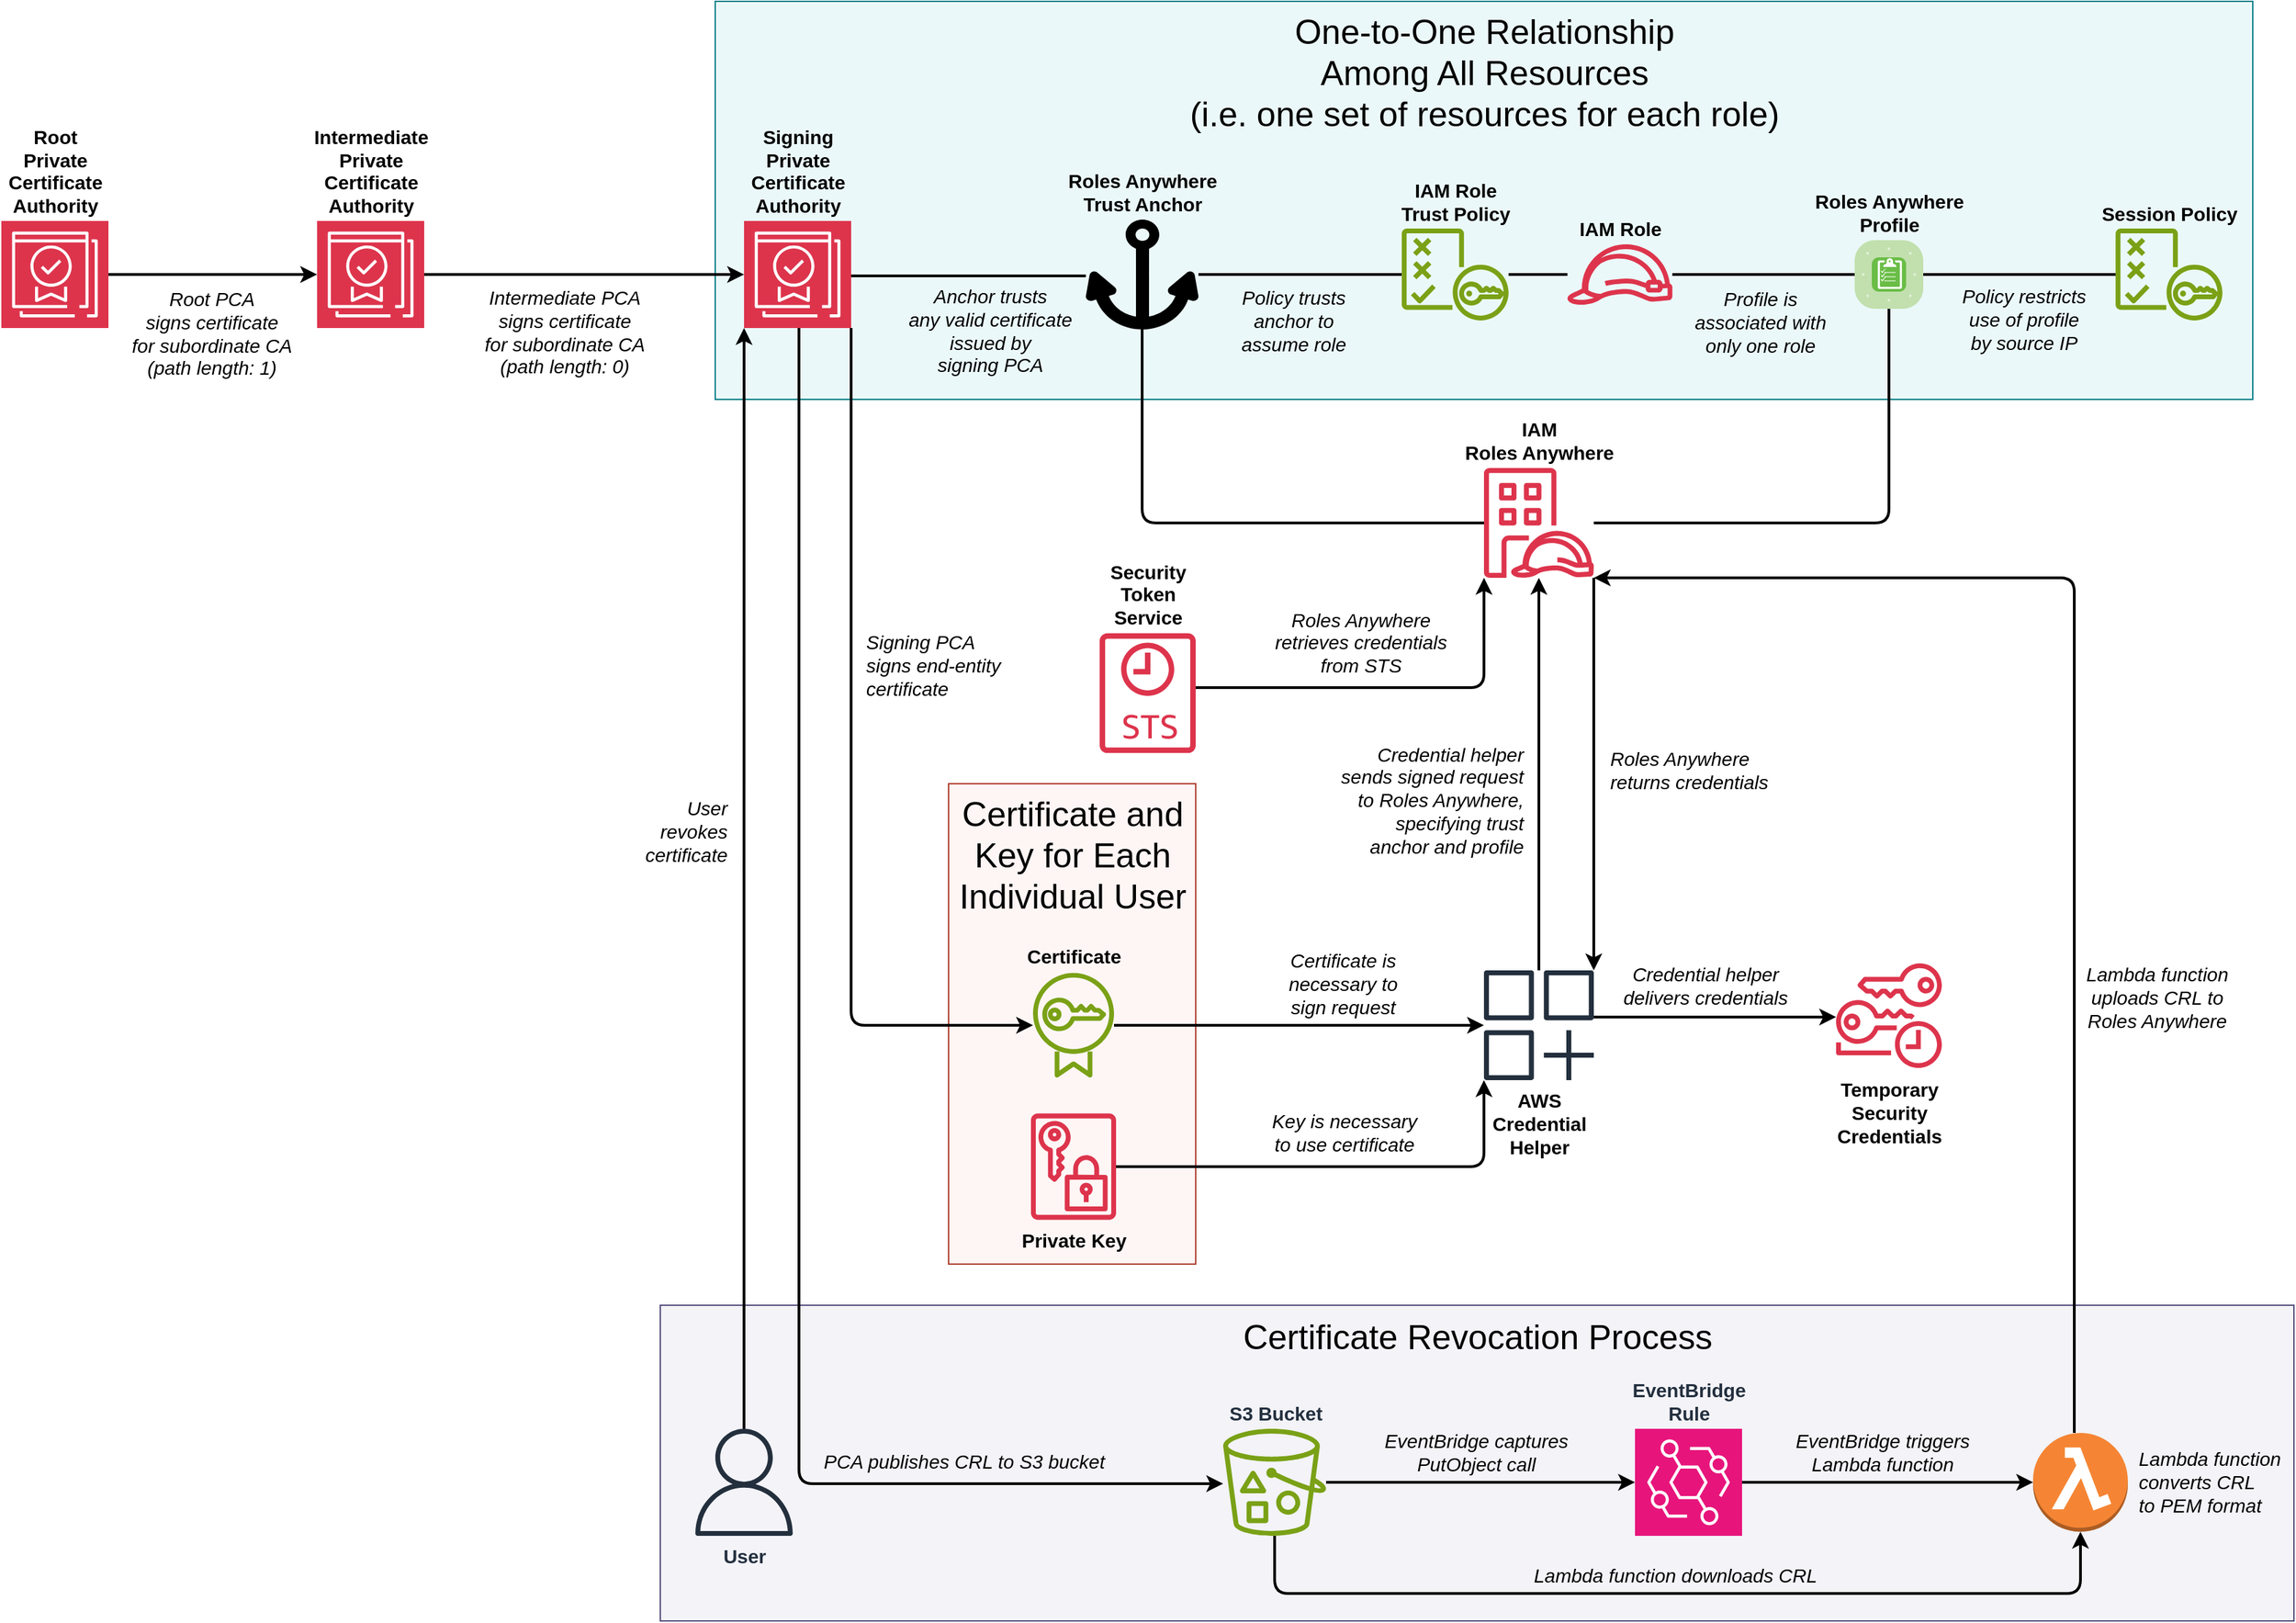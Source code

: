 <mxfile version="25.0.2">
  <diagram name="Page-1" id="tJTTxUrJRq8FTXFW8xN4">
    <mxGraphModel dx="1711" dy="1917" grid="1" gridSize="10" guides="1" tooltips="1" connect="1" arrows="1" fold="1" page="1" pageScale="1" pageWidth="1100" pageHeight="850" background="#ffffff" math="0" shadow="0">
      <root>
        <mxCell id="0" />
        <mxCell id="1" parent="0" />
        <mxCell id="GsRnU1VMPK_G7D8Tim-P-98" value="Highlight" parent="0" />
        <mxCell id="GsRnU1VMPK_G7D8Tim-P-87" value="One-to-One Relationship&lt;br style=&quot;font-size: 25px;&quot;&gt;Among All Resources&lt;br&gt;(i.e. one set of resources for each role)" style="verticalLabelPosition=middle;verticalAlign=top;html=1;shape=mxgraph.basic.rect;fillColor2=none;strokeWidth=1;size=20;indent=5;fontFamily=Helvetica;fontSize=25;labelBackgroundColor=none;fillColor=#b0e3e6;fillOpacity=25;strokeColor=#0e8088;labelPosition=center;align=center;" parent="GsRnU1VMPK_G7D8Tim-P-98" vertex="1">
          <mxGeometry x="540" y="-300" width="1120" height="290" as="geometry" />
        </mxCell>
        <mxCell id="GsRnU1VMPK_G7D8Tim-P-88" value="Certificate and&lt;div&gt;Key&amp;nbsp;&lt;span style=&quot;background-color: initial;&quot;&gt;for Each&lt;/span&gt;&lt;div&gt;Individual User&lt;/div&gt;&lt;/div&gt;" style="verticalLabelPosition=middle;verticalAlign=top;html=1;shape=mxgraph.basic.rect;fillColor2=none;strokeWidth=1;size=20;indent=5;fontFamily=Helvetica;fontSize=25;fillOpacity=25;fillColor=#fad9d5;strokeColor=#ae4132;labelPosition=center;align=center;" parent="GsRnU1VMPK_G7D8Tim-P-98" vertex="1">
          <mxGeometry x="710" y="270" width="180" height="350" as="geometry" />
        </mxCell>
        <mxCell id="GsRnU1VMPK_G7D8Tim-P-122" value="&lt;font style=&quot;font-size: 25px;&quot;&gt;Certificate Revocation Process&lt;/font&gt;" style="verticalLabelPosition=top;verticalAlign=bottom;html=1;shape=mxgraph.basic.rect;fillColor2=none;strokeWidth=1;size=20;indent=5;fontFamily=Helvetica;fontSize=11;fillColor=#d0cee2;labelPosition=center;align=center;spacingTop=0;fillOpacity=25;strokeColor=#56517e;spacingBottom=-40;" parent="GsRnU1VMPK_G7D8Tim-P-98" vertex="1">
          <mxGeometry x="500" y="650" width="1190" height="230" as="geometry" />
        </mxCell>
        <mxCell id="GsRnU1VMPK_G7D8Tim-P-97" value="Resources" parent="0" />
        <mxCell id="GsRnU1VMPK_G7D8Tim-P-61" style="edgeStyle=orthogonalEdgeStyle;rounded=1;orthogonalLoop=1;jettySize=auto;html=1;exitX=0;exitY=1;exitDx=0;exitDy=0;endArrow=none;endFill=0;startArrow=classic;startFill=1;strokeWidth=2;curved=0;" parent="GsRnU1VMPK_G7D8Tim-P-97" source="GsRnU1VMPK_G7D8Tim-P-1" target="GsRnU1VMPK_G7D8Tim-P-2" edge="1">
          <mxGeometry relative="1" as="geometry">
            <Array as="points">
              <mxPoint x="1100" y="200" />
            </Array>
          </mxGeometry>
        </mxCell>
        <mxCell id="GsRnU1VMPK_G7D8Tim-P-62" value="&lt;font style=&quot;font-size: 14px;&quot;&gt;&lt;i&gt;Roles Anywhere&lt;br&gt;retrieves credentials&lt;br&gt;from STS&lt;/i&gt;&lt;/font&gt;" style="edgeLabel;html=1;align=center;verticalAlign=bottom;resizable=0;points=[];labelPosition=left;verticalLabelPosition=top;spacingBottom=6;" parent="GsRnU1VMPK_G7D8Tim-P-61" vertex="1" connectable="0">
          <mxGeometry x="0.029" relative="1" as="geometry">
            <mxPoint x="-21" as="offset" />
          </mxGeometry>
        </mxCell>
        <mxCell id="GsRnU1VMPK_G7D8Tim-P-83" style="edgeStyle=orthogonalEdgeStyle;shape=connector;rounded=0;orthogonalLoop=1;jettySize=auto;html=1;exitX=1;exitY=1;exitDx=0;exitDy=0;labelBackgroundColor=default;strokeColor=default;align=left;verticalAlign=middle;fontFamily=Helvetica;fontSize=14;fontColor=#000000;endArrow=classic;endFill=1;entryX=1;entryY=0;entryDx=0;entryDy=0;labelPosition=right;verticalLabelPosition=middle;strokeWidth=2;" parent="GsRnU1VMPK_G7D8Tim-P-97" source="GsRnU1VMPK_G7D8Tim-P-1" target="GsRnU1VMPK_G7D8Tim-P-14" edge="1">
          <mxGeometry relative="1" as="geometry" />
        </mxCell>
        <mxCell id="GsRnU1VMPK_G7D8Tim-P-84" value="&lt;font style=&quot;font-size: 14px;&quot;&gt;&lt;i&gt;Roles Anywhere&lt;br&gt;&lt;div style=&quot;&quot;&gt;&lt;i&gt;returns credentials&lt;/i&gt;&lt;/div&gt;&lt;/i&gt;&lt;/font&gt;" style="edgeLabel;html=1;align=left;verticalAlign=middle;resizable=0;points=[];fontSize=11;fontFamily=Helvetica;fontColor=default;" parent="GsRnU1VMPK_G7D8Tim-P-83" vertex="1" connectable="0">
          <mxGeometry x="0.094" y="-4" relative="1" as="geometry">
            <mxPoint x="14" y="-17" as="offset" />
          </mxGeometry>
        </mxCell>
        <mxCell id="GsRnU1VMPK_G7D8Tim-P-1" value="&lt;font color=&quot;#000000&quot; style=&quot;font-size: 14px;&quot;&gt;&lt;b&gt;IAM&lt;br&gt;Roles Anywhere&lt;/b&gt;&lt;/font&gt;" style="outlineConnect=0;fontColor=#232F3E;gradientColor=none;fillColor=#DD344C;strokeColor=none;dashed=0;verticalLabelPosition=top;verticalAlign=bottom;align=center;html=1;fontSize=12;fontStyle=0;aspect=fixed;pointerEvents=1;shape=mxgraph.aws4.identity_access_management_iam_roles_anywhere;labelPosition=center;points=[[0,1],[1,1]];" parent="GsRnU1VMPK_G7D8Tim-P-97" vertex="1">
          <mxGeometry x="1100" y="40" width="80" height="80" as="geometry" />
        </mxCell>
        <mxCell id="GsRnU1VMPK_G7D8Tim-P-2" value="&lt;font color=&quot;#000000&quot; style=&quot;font-size: 14px;&quot;&gt;&lt;b&gt;Security&lt;br&gt;Token&lt;br&gt;Service&lt;/b&gt;&lt;/font&gt;" style="outlineConnect=0;fontColor=#232F3E;gradientColor=none;fillColor=#DD344C;strokeColor=none;dashed=0;verticalLabelPosition=top;verticalAlign=bottom;align=center;html=1;fontSize=12;fontStyle=0;aspect=fixed;pointerEvents=1;shape=mxgraph.aws4.sts_alternate;labelPosition=center;" parent="GsRnU1VMPK_G7D8Tim-P-97" vertex="1">
          <mxGeometry x="820.05" y="160" width="69.95" height="88" as="geometry" />
        </mxCell>
        <mxCell id="GsRnU1VMPK_G7D8Tim-P-4" value="&lt;font style=&quot;font-size: 14px;&quot;&gt;&lt;b&gt;Root&lt;br&gt;Private&lt;br style=&quot;font-size: 14px;&quot;&gt;Certificate&lt;br style=&quot;font-size: 14px;&quot;&gt;Authority&lt;/b&gt;&lt;/font&gt;" style="points=[[0,0,0],[0.25,0,0],[0.5,0,0],[0.75,0,0],[1,0,0],[0,1,0],[0.25,1,0],[0.5,1,0],[0.75,1,0],[1,1,0],[0,0.25,0],[0,0.5,0],[0,0.75,0],[1,0.25,0],[1,0.5,0],[1,0.75,0]];outlineConnect=0;fontColor=#000000;fillColor=#DD344C;strokeColor=#ffffff;dashed=0;verticalLabelPosition=top;verticalAlign=bottom;align=center;html=1;fontSize=14;fontStyle=0;aspect=fixed;shape=mxgraph.aws4.resourceIcon;resIcon=mxgraph.aws4.private_certificate_authority;labelPosition=center;" parent="GsRnU1VMPK_G7D8Tim-P-97" vertex="1">
          <mxGeometry x="20" y="-140" width="78" height="78" as="geometry" />
        </mxCell>
        <mxCell id="GsRnU1VMPK_G7D8Tim-P-5" value="&lt;font color=&quot;#000000&quot; style=&quot;font-size: 14px;&quot;&gt;&lt;b&gt;Temporary&lt;br&gt;Security&lt;br&gt;Credentials&lt;/b&gt;&lt;/font&gt;" style="outlineConnect=0;fontColor=#232F3E;gradientColor=none;fillColor=#DD344C;strokeColor=none;dashed=0;verticalLabelPosition=bottom;verticalAlign=top;align=center;html=1;fontSize=12;fontStyle=0;aspect=fixed;pointerEvents=1;shape=mxgraph.aws4.temporary_security_credential;" parent="GsRnU1VMPK_G7D8Tim-P-97" vertex="1">
          <mxGeometry x="1356.5" y="400" width="77" height="78" as="geometry" />
        </mxCell>
        <mxCell id="GsRnU1VMPK_G7D8Tim-P-30" style="edgeStyle=orthogonalEdgeStyle;rounded=0;orthogonalLoop=1;jettySize=auto;html=1;fontFamily=Helvetica;fontSize=14;fontColor=#000000;endArrow=none;endFill=0;strokeWidth=2;" parent="GsRnU1VMPK_G7D8Tim-P-97" source="GsRnU1VMPK_G7D8Tim-P-6" target="GsRnU1VMPK_G7D8Tim-P-11" edge="1">
          <mxGeometry relative="1" as="geometry" />
        </mxCell>
        <mxCell id="GsRnU1VMPK_G7D8Tim-P-6" value="&lt;font color=&quot;#000000&quot; style=&quot;font-size: 14px;&quot;&gt;&lt;b&gt;IAM Role&lt;/b&gt;&lt;/font&gt;" style="outlineConnect=0;fontColor=#232F3E;gradientColor=none;fillColor=#DD344C;strokeColor=none;dashed=0;verticalLabelPosition=top;verticalAlign=bottom;align=center;html=1;fontSize=12;fontStyle=0;aspect=fixed;pointerEvents=1;shape=mxgraph.aws4.role;fontFamily=Helvetica;labelPosition=center;" parent="GsRnU1VMPK_G7D8Tim-P-97" vertex="1">
          <mxGeometry x="1160" y="-123" width="78" height="44" as="geometry" />
        </mxCell>
        <mxCell id="GsRnU1VMPK_G7D8Tim-P-104" value="&lt;i style=&quot;border-color: var(--border-color); font-size: 14px; text-align: right;&quot;&gt;Key is necessary&lt;br style=&quot;border-color: var(--border-color);&quot;&gt;to use certificate&lt;/i&gt;" style="edgeStyle=orthogonalEdgeStyle;shape=connector;rounded=1;orthogonalLoop=1;jettySize=auto;html=1;entryX=0;entryY=1;entryDx=0;entryDy=0;labelBackgroundColor=none;strokeColor=default;align=center;verticalAlign=bottom;fontFamily=Helvetica;fontSize=11;fontColor=default;endArrow=classic;labelPosition=center;verticalLabelPosition=top;strokeWidth=2;curved=0;spacingLeft=0;spacingBottom=5;" parent="GsRnU1VMPK_G7D8Tim-P-97" source="GsRnU1VMPK_G7D8Tim-P-9" target="GsRnU1VMPK_G7D8Tim-P-14" edge="1">
          <mxGeometry x="0.0" relative="1" as="geometry">
            <mxPoint as="offset" />
          </mxGeometry>
        </mxCell>
        <mxCell id="GsRnU1VMPK_G7D8Tim-P-9" value="&lt;font style=&quot;font-size: 14px;&quot;&gt;&lt;b&gt;Private Key&lt;/b&gt;&lt;/font&gt;" style="outlineConnect=0;fontColor=#000000;gradientColor=none;fillColor=#DD344C;strokeColor=none;dashed=0;verticalLabelPosition=bottom;verticalAlign=top;align=center;html=1;fontSize=14;fontStyle=0;aspect=fixed;pointerEvents=1;shape=mxgraph.aws4.data_encryption_key;fontFamily=Helvetica;" parent="GsRnU1VMPK_G7D8Tim-P-97" vertex="1">
          <mxGeometry x="770" y="510" width="62" height="78" as="geometry" />
        </mxCell>
        <mxCell id="GsRnU1VMPK_G7D8Tim-P-25" value="&lt;i&gt;Anchor trusts&lt;br&gt;any valid certificate&lt;br&gt;issued by&lt;br&gt;signing PCA&lt;/i&gt;" style="edgeStyle=orthogonalEdgeStyle;rounded=0;orthogonalLoop=1;jettySize=auto;html=1;fontFamily=Helvetica;fontSize=14;fontColor=#000000;endArrow=none;endFill=0;labelPosition=center;verticalLabelPosition=top;align=center;verticalAlign=middle;labelBackgroundColor=none;strokeWidth=2;" parent="GsRnU1VMPK_G7D8Tim-P-97" source="GsRnU1VMPK_G7D8Tim-P-10" target="GsRnU1VMPK_G7D8Tim-P-16" edge="1">
          <mxGeometry x="-0.176" y="40" relative="1" as="geometry">
            <Array as="points">
              <mxPoint x="740" y="-100" />
              <mxPoint x="740" y="-100" />
            </Array>
            <mxPoint as="offset" />
          </mxGeometry>
        </mxCell>
        <mxCell id="GsRnU1VMPK_G7D8Tim-P-28" style="edgeStyle=orthogonalEdgeStyle;rounded=0;orthogonalLoop=1;jettySize=auto;html=1;fontFamily=Helvetica;fontSize=14;fontColor=#000000;endArrow=none;endFill=0;verticalAlign=bottom;labelPosition=center;verticalLabelPosition=top;align=center;strokeWidth=2;" parent="GsRnU1VMPK_G7D8Tim-P-97" source="GsRnU1VMPK_G7D8Tim-P-10" target="GsRnU1VMPK_G7D8Tim-P-11" edge="1">
          <mxGeometry relative="1" as="geometry" />
        </mxCell>
        <mxCell id="GsRnU1VMPK_G7D8Tim-P-29" value="&lt;i&gt;Policy trusts&lt;br&gt;anchor to&lt;br&gt;assume role&lt;/i&gt;" style="edgeLabel;html=1;align=center;verticalAlign=middle;resizable=0;points=[];fontSize=14;fontFamily=Helvetica;fontColor=#000000;labelBackgroundColor=none;" parent="GsRnU1VMPK_G7D8Tim-P-28" vertex="1" connectable="0">
          <mxGeometry x="-0.072" y="1" relative="1" as="geometry">
            <mxPoint y="35" as="offset" />
          </mxGeometry>
        </mxCell>
        <mxCell id="GsRnU1VMPK_G7D8Tim-P-10" value="&lt;b&gt;Roles Anywhere&lt;br&gt;Trust Anchor&lt;/b&gt;" style="shape=mxgraph.signs.transportation.anchor_1;html=1;pointerEvents=1;fillColor=#000000;strokeColor=none;verticalLabelPosition=top;verticalAlign=bottom;align=center;dashed=0;fontFamily=Helvetica;fontSize=14;fontColor=#000000;labelPosition=center;" parent="GsRnU1VMPK_G7D8Tim-P-97" vertex="1">
          <mxGeometry x="810" y="-141" width="82" height="80" as="geometry" />
        </mxCell>
        <mxCell id="GsRnU1VMPK_G7D8Tim-P-11" value="&lt;font color=&quot;#000000&quot; style=&quot;font-size: 14px;&quot;&gt;&lt;b&gt;IAM Role&lt;br&gt;Trust Policy&lt;/b&gt;&lt;/font&gt;" style="outlineConnect=0;fontColor=#232F3E;gradientColor=none;fillColor=#7AA116;strokeColor=none;dashed=0;verticalLabelPosition=top;verticalAlign=bottom;align=center;html=1;fontSize=12;fontStyle=0;aspect=fixed;pointerEvents=1;shape=mxgraph.aws4.policy;fontFamily=Helvetica;labelPosition=center;" parent="GsRnU1VMPK_G7D8Tim-P-97" vertex="1">
          <mxGeometry x="1040" y="-134.5" width="78" height="67" as="geometry" />
        </mxCell>
        <mxCell id="GsRnU1VMPK_G7D8Tim-P-12" value="&lt;font style=&quot;font-size: 14px;&quot;&gt;&lt;b&gt;Session Policy&lt;/b&gt;&lt;/font&gt;" style="outlineConnect=0;fontColor=#000000;gradientColor=none;fillColor=#7AA116;strokeColor=none;dashed=0;verticalLabelPosition=top;verticalAlign=bottom;align=center;html=1;fontSize=14;fontStyle=0;aspect=fixed;pointerEvents=1;shape=mxgraph.aws4.policy;fontFamily=Helvetica;labelPosition=center;" parent="GsRnU1VMPK_G7D8Tim-P-97" vertex="1">
          <mxGeometry x="1560" y="-134.5" width="78" height="67" as="geometry" />
        </mxCell>
        <mxCell id="GsRnU1VMPK_G7D8Tim-P-42" style="edgeStyle=orthogonalEdgeStyle;rounded=1;orthogonalLoop=1;jettySize=auto;html=1;fontFamily=Helvetica;fontSize=14;fontColor=#000000;startArrow=classic;startFill=1;endArrow=none;endFill=0;entryX=1;entryY=1;entryDx=0;entryDy=0;strokeWidth=2;curved=0;" parent="GsRnU1VMPK_G7D8Tim-P-97" source="GsRnU1VMPK_G7D8Tim-P-13" target="GsRnU1VMPK_G7D8Tim-P-16" edge="1">
          <mxGeometry relative="1" as="geometry" />
        </mxCell>
        <mxCell id="GsRnU1VMPK_G7D8Tim-P-43" value="&lt;i&gt;Signing PCA&lt;br&gt;signs end-entity&lt;br&gt;certificate&lt;/i&gt;" style="edgeLabel;html=1;align=left;verticalAlign=middle;resizable=0;points=[];fontSize=14;fontFamily=Helvetica;fontColor=#000000;labelPosition=right;verticalLabelPosition=middle;" parent="GsRnU1VMPK_G7D8Tim-P-42" vertex="1" connectable="0">
          <mxGeometry x="0.232" y="1" relative="1" as="geometry">
            <mxPoint x="10" as="offset" />
          </mxGeometry>
        </mxCell>
        <mxCell id="GsRnU1VMPK_G7D8Tim-P-78" value="&lt;meta charset=&quot;utf-8&quot;&gt;&lt;i style=&quot;border-color: var(--border-color); color: rgb(0, 0, 0); font-family: Helvetica; font-size: 14px; font-variant-ligatures: normal; font-variant-caps: normal; font-weight: 400; letter-spacing: normal; orphans: 2; text-align: center; text-indent: 0px; text-transform: none; widows: 2; word-spacing: 0px; -webkit-text-stroke-width: 0px; background-color: rgb(255, 255, 255); text-decoration-thickness: initial; text-decoration-style: initial; text-decoration-color: initial;&quot;&gt;Certificate is&lt;br style=&quot;border-color: var(--border-color);&quot;&gt;necessary to&lt;br style=&quot;border-color: var(--border-color);&quot;&gt;sign request&lt;/i&gt;" style="edgeStyle=orthogonalEdgeStyle;shape=connector;rounded=0;orthogonalLoop=1;jettySize=auto;html=1;labelBackgroundColor=default;strokeColor=default;align=center;verticalAlign=middle;fontFamily=Helvetica;fontSize=14;fontColor=#000000;endArrow=classic;endFill=1;labelPosition=center;verticalLabelPosition=top;strokeWidth=2;spacingLeft=84;spacingBottom=6;" parent="GsRnU1VMPK_G7D8Tim-P-97" source="GsRnU1VMPK_G7D8Tim-P-13" target="GsRnU1VMPK_G7D8Tim-P-14" edge="1">
          <mxGeometry x="-0.076" y="27" relative="1" as="geometry">
            <mxPoint as="offset" />
          </mxGeometry>
        </mxCell>
        <mxCell id="GsRnU1VMPK_G7D8Tim-P-13" value="&lt;font color=&quot;#000000&quot; style=&quot;font-size: 14px;&quot;&gt;&lt;b&gt;Certificate&lt;/b&gt;&lt;/font&gt;" style="outlineConnect=0;fontColor=#232F3E;gradientColor=none;fillColor=#7AA116;strokeColor=none;dashed=0;verticalLabelPosition=top;verticalAlign=bottom;align=center;html=1;fontSize=12;fontStyle=0;aspect=fixed;pointerEvents=1;shape=mxgraph.aws4.certificate_manager;fontFamily=Helvetica;labelPosition=center;" parent="GsRnU1VMPK_G7D8Tim-P-97" vertex="1">
          <mxGeometry x="771.5" y="407" width="59" height="78" as="geometry" />
        </mxCell>
        <mxCell id="GsRnU1VMPK_G7D8Tim-P-63" style="edgeStyle=orthogonalEdgeStyle;rounded=0;orthogonalLoop=1;jettySize=auto;html=1;strokeWidth=2;" parent="GsRnU1VMPK_G7D8Tim-P-97" source="GsRnU1VMPK_G7D8Tim-P-14" target="GsRnU1VMPK_G7D8Tim-P-1" edge="1">
          <mxGeometry relative="1" as="geometry" />
        </mxCell>
        <mxCell id="GsRnU1VMPK_G7D8Tim-P-64" value="&lt;font style=&quot;font-size: 14px;&quot;&gt;&lt;i&gt;Credential helper&lt;br&gt;sends signed request&lt;br&gt;to Roles Anywhere,&lt;br&gt;specifying trust&lt;br&gt;anchor and profile&lt;/i&gt;&lt;br&gt;&lt;/font&gt;" style="edgeLabel;html=1;align=right;verticalAlign=middle;resizable=0;points=[];labelPosition=left;verticalLabelPosition=middle;spacingTop=44;" parent="GsRnU1VMPK_G7D8Tim-P-63" vertex="1" connectable="0">
          <mxGeometry x="-0.004" y="-4" relative="1" as="geometry">
            <mxPoint x="-14" y="-4" as="offset" />
          </mxGeometry>
        </mxCell>
        <mxCell id="GsRnU1VMPK_G7D8Tim-P-67" style="edgeStyle=orthogonalEdgeStyle;rounded=0;orthogonalLoop=1;jettySize=auto;html=1;verticalAlign=top;labelPosition=center;verticalLabelPosition=top;align=center;strokeWidth=2;" parent="GsRnU1VMPK_G7D8Tim-P-97" source="GsRnU1VMPK_G7D8Tim-P-14" target="GsRnU1VMPK_G7D8Tim-P-5" edge="1">
          <mxGeometry relative="1" as="geometry">
            <Array as="points">
              <mxPoint x="1260" y="440" />
              <mxPoint x="1260" y="440" />
            </Array>
          </mxGeometry>
        </mxCell>
        <mxCell id="GsRnU1VMPK_G7D8Tim-P-68" value="&lt;font style=&quot;font-size: 14px;&quot;&gt;&lt;i&gt;Credential helper&lt;br&gt;delivers credentials&lt;/i&gt;&lt;/font&gt;" style="edgeLabel;html=1;align=center;verticalAlign=middle;resizable=0;points=[];labelPosition=center;verticalLabelPosition=top;spacingBottom=6;" parent="GsRnU1VMPK_G7D8Tim-P-67" vertex="1" connectable="0">
          <mxGeometry x="-0.081" y="-1" relative="1" as="geometry">
            <mxPoint y="-21" as="offset" />
          </mxGeometry>
        </mxCell>
        <mxCell id="GsRnU1VMPK_G7D8Tim-P-14" value="&lt;font color=&quot;#000000&quot; style=&quot;font-size: 14px;&quot;&gt;&lt;b&gt;AWS&lt;br&gt;Credential&lt;br&gt;Helper&lt;/b&gt;&lt;/font&gt;" style="outlineConnect=0;fontColor=#232F3E;gradientColor=none;fillColor=#232F3D;strokeColor=none;dashed=0;verticalLabelPosition=bottom;verticalAlign=top;align=center;html=1;fontSize=12;fontStyle=0;aspect=fixed;pointerEvents=1;shape=mxgraph.aws4.generic_application;fontFamily=Helvetica;points=[[0,1],[1,0]];" parent="GsRnU1VMPK_G7D8Tim-P-97" vertex="1">
          <mxGeometry x="1099.98" y="406" width="80" height="80" as="geometry" />
        </mxCell>
        <mxCell id="GsRnU1VMPK_G7D8Tim-P-15" value="&lt;font style=&quot;font-size: 14px;&quot;&gt;&lt;b&gt;Intermediate&lt;br&gt;Private&lt;br style=&quot;font-size: 14px;&quot;&gt;Certificate&lt;br style=&quot;font-size: 14px;&quot;&gt;Authority&lt;/b&gt;&lt;/font&gt;" style="points=[[0,0,0],[0.25,0,0],[0.5,0,0],[0.75,0,0],[1,0,0],[0,1,0],[0.25,1,0],[0.5,1,0],[0.75,1,0],[1,1,0],[0,0.25,0],[0,0.5,0],[0,0.75,0],[1,0.25,0],[1,0.5,0],[1,0.75,0]];outlineConnect=0;fontColor=#000000;fillColor=#DD344C;strokeColor=#ffffff;dashed=0;verticalLabelPosition=top;verticalAlign=bottom;align=center;html=1;fontSize=14;fontStyle=0;aspect=fixed;shape=mxgraph.aws4.resourceIcon;resIcon=mxgraph.aws4.private_certificate_authority;labelPosition=center;" parent="GsRnU1VMPK_G7D8Tim-P-97" vertex="1">
          <mxGeometry x="250" y="-140" width="78" height="78" as="geometry" />
        </mxCell>
        <mxCell id="GsRnU1VMPK_G7D8Tim-P-112" style="edgeStyle=orthogonalEdgeStyle;shape=connector;rounded=1;orthogonalLoop=1;jettySize=auto;html=1;labelBackgroundColor=default;strokeColor=default;align=center;verticalAlign=top;fontFamily=Helvetica;fontSize=11;fontColor=default;endArrow=classic;labelPosition=center;verticalLabelPosition=top;strokeWidth=2;curved=0;" parent="GsRnU1VMPK_G7D8Tim-P-97" target="GsRnU1VMPK_G7D8Tim-P-107" edge="1">
          <mxGeometry relative="1" as="geometry">
            <Array as="points">
              <mxPoint x="601" y="780" />
            </Array>
            <mxPoint x="600.99" y="-76" as="sourcePoint" />
            <mxPoint x="909.998" y="786.0" as="targetPoint" />
          </mxGeometry>
        </mxCell>
        <mxCell id="GsRnU1VMPK_G7D8Tim-P-113" value="&lt;font style=&quot;font-size: 14px;&quot;&gt;&lt;i&gt;PCA publishes CRL to S3 bucket&lt;/i&gt;&lt;/font&gt;" style="edgeLabel;html=1;align=center;verticalAlign=middle;resizable=0;points=[];fontSize=11;fontFamily=Helvetica;fontColor=default;labelBackgroundColor=none;spacingBottom=6;" parent="GsRnU1VMPK_G7D8Tim-P-112" vertex="1" connectable="0">
          <mxGeometry x="0.677" y="3" relative="1" as="geometry">
            <mxPoint x="-1" y="-10" as="offset" />
          </mxGeometry>
        </mxCell>
        <mxCell id="GsRnU1VMPK_G7D8Tim-P-16" value="&lt;font style=&quot;font-size: 14px;&quot;&gt;&lt;b&gt;Signing&lt;br&gt;Private&lt;br style=&quot;font-size: 14px;&quot;&gt;Certificate&lt;br style=&quot;font-size: 14px;&quot;&gt;Authority&lt;/b&gt;&lt;/font&gt;" style="points=[[0,0,0],[0.25,0,0],[0.5,0,0],[0.75,0,0],[1,0,0],[0,1,0],[0.25,1,0],[0.5,1,0],[0.75,1,0],[1,1,0],[0,0.25,0],[0,0.5,0],[0,0.75,0],[1,0.25,0],[1,0.5,0],[1,0.75,0]];outlineConnect=0;fontColor=#000000;fillColor=#DD344C;strokeColor=#ffffff;dashed=0;verticalLabelPosition=top;verticalAlign=bottom;align=center;html=1;fontSize=14;fontStyle=0;aspect=fixed;shape=mxgraph.aws4.resourceIcon;resIcon=mxgraph.aws4.private_certificate_authority;labelPosition=center;points=[[0,1],[1,1]];" parent="GsRnU1VMPK_G7D8Tim-P-97" vertex="1">
          <mxGeometry x="561" y="-140" width="78" height="78" as="geometry" />
        </mxCell>
        <mxCell id="GsRnU1VMPK_G7D8Tim-P-31" style="edgeStyle=orthogonalEdgeStyle;rounded=0;orthogonalLoop=1;jettySize=auto;html=1;fontFamily=Helvetica;fontSize=14;fontColor=#000000;endArrow=none;endFill=0;strokeWidth=2;" parent="GsRnU1VMPK_G7D8Tim-P-97" source="GsRnU1VMPK_G7D8Tim-P-18" target="GsRnU1VMPK_G7D8Tim-P-6" edge="1">
          <mxGeometry relative="1" as="geometry" />
        </mxCell>
        <mxCell id="GsRnU1VMPK_G7D8Tim-P-32" value="&lt;i&gt;Profile is&lt;br&gt;associated with&lt;br&gt;only one role&lt;/i&gt;" style="edgeLabel;html=1;align=center;verticalAlign=top;resizable=0;points=[];fontSize=14;fontFamily=Helvetica;fontColor=#000000;labelPosition=center;verticalLabelPosition=top;labelBackgroundColor=none;" parent="GsRnU1VMPK_G7D8Tim-P-31" vertex="1" connectable="0">
          <mxGeometry x="0.043" y="3" relative="1" as="geometry">
            <mxPoint as="offset" />
          </mxGeometry>
        </mxCell>
        <mxCell id="GsRnU1VMPK_G7D8Tim-P-18" value="&lt;b&gt;Roles Anywhere&lt;br&gt;Profile&lt;/b&gt;" style="verticalLabelPosition=top;html=1;fillColor=#6ABD46;strokeColor=#ffffff;verticalAlign=bottom;align=center;points=[[0.085,0.085,0],[0.915,0.085,0],[0.915,0.915,0],[0.085,0.915,0],[0.25,0,0],[0.5,0,0],[0.75,0,0],[1,0.25,0],[1,0.5,0],[1,0.75,0],[0.75,1,0],[0.5,1,0],[0.25,1,0],[0,0.75,0],[0,0.5,0],[0,0.25,0]];pointerEvents=1;shape=mxgraph.cisco_safe.compositeIcon;bgIcon=mxgraph.cisco_safe.architecture.generic_appliance;resIcon=mxgraph.cisco_safe.architecture.policy;dashed=0;fontFamily=Helvetica;fontSize=14;fontColor=#000000;labelPosition=center;" parent="GsRnU1VMPK_G7D8Tim-P-97" vertex="1">
          <mxGeometry x="1370" y="-126" width="50" height="50" as="geometry" />
        </mxCell>
        <mxCell id="GsRnU1VMPK_G7D8Tim-P-21" style="edgeStyle=orthogonalEdgeStyle;rounded=0;orthogonalLoop=1;jettySize=auto;html=1;entryX=0;entryY=0.5;entryDx=0;entryDy=0;entryPerimeter=0;fontFamily=Helvetica;fontSize=14;fontColor=#000000;strokeWidth=2;" parent="GsRnU1VMPK_G7D8Tim-P-97" source="GsRnU1VMPK_G7D8Tim-P-4" target="GsRnU1VMPK_G7D8Tim-P-15" edge="1">
          <mxGeometry relative="1" as="geometry" />
        </mxCell>
        <mxCell id="GsRnU1VMPK_G7D8Tim-P-22" value="&lt;i&gt;Root PCA&lt;br&gt;signs certificate&lt;br&gt;for subordinate CA &lt;br&gt;(path length: 1)&lt;/i&gt;" style="edgeLabel;html=1;align=center;verticalAlign=top;resizable=0;points=[];fontSize=14;fontFamily=Helvetica;fontColor=#000000;labelPosition=center;verticalLabelPosition=top;" parent="GsRnU1VMPK_G7D8Tim-P-21" vertex="1" connectable="0">
          <mxGeometry x="-0.022" y="-3" relative="1" as="geometry">
            <mxPoint as="offset" />
          </mxGeometry>
        </mxCell>
        <mxCell id="GsRnU1VMPK_G7D8Tim-P-23" style="edgeStyle=orthogonalEdgeStyle;rounded=0;orthogonalLoop=1;jettySize=auto;html=1;entryX=0;entryY=0.5;entryDx=0;entryDy=0;entryPerimeter=0;fontFamily=Helvetica;fontSize=14;fontColor=#000000;strokeWidth=2;" parent="GsRnU1VMPK_G7D8Tim-P-97" source="GsRnU1VMPK_G7D8Tim-P-15" target="GsRnU1VMPK_G7D8Tim-P-16" edge="1">
          <mxGeometry relative="1" as="geometry" />
        </mxCell>
        <mxCell id="GsRnU1VMPK_G7D8Tim-P-24" value="&lt;i&gt;Intermediate PCA&lt;br&gt;signs certificate&lt;br&gt;for subordinate CA&lt;br&gt;(path length: 0)&lt;/i&gt;" style="edgeLabel;html=1;align=center;verticalAlign=top;resizable=0;points=[];fontSize=14;fontFamily=Helvetica;fontColor=#000000;labelPosition=center;verticalLabelPosition=top;" parent="GsRnU1VMPK_G7D8Tim-P-23" vertex="1" connectable="0">
          <mxGeometry x="-0.015" y="-2" relative="1" as="geometry">
            <mxPoint x="-13" as="offset" />
          </mxGeometry>
        </mxCell>
        <mxCell id="GsRnU1VMPK_G7D8Tim-P-33" style="edgeStyle=orthogonalEdgeStyle;rounded=0;orthogonalLoop=1;jettySize=auto;html=1;entryX=1;entryY=0.5;entryDx=0;entryDy=0;entryPerimeter=0;fontFamily=Helvetica;fontSize=14;fontColor=#000000;endArrow=none;endFill=0;strokeWidth=2;" parent="GsRnU1VMPK_G7D8Tim-P-97" source="GsRnU1VMPK_G7D8Tim-P-12" target="GsRnU1VMPK_G7D8Tim-P-18" edge="1">
          <mxGeometry relative="1" as="geometry" />
        </mxCell>
        <mxCell id="GsRnU1VMPK_G7D8Tim-P-34" value="&lt;i&gt;Policy restricts&lt;br&gt;use of profile&lt;br&gt;by source IP&lt;/i&gt;" style="edgeLabel;html=1;align=center;verticalAlign=top;resizable=0;points=[];fontSize=14;fontFamily=Helvetica;fontColor=#000000;labelPosition=center;verticalLabelPosition=top;labelBackgroundColor=none;" parent="GsRnU1VMPK_G7D8Tim-P-33" vertex="1" connectable="0">
          <mxGeometry x="-0.042" y="1" relative="1" as="geometry">
            <mxPoint as="offset" />
          </mxGeometry>
        </mxCell>
        <mxCell id="GsRnU1VMPK_G7D8Tim-P-37" style="edgeStyle=orthogonalEdgeStyle;rounded=1;orthogonalLoop=1;jettySize=auto;html=1;entryX=0.5;entryY=1;entryDx=0;entryDy=0;entryPerimeter=0;fontFamily=Helvetica;fontSize=14;fontColor=#000000;endArrow=none;endFill=0;strokeWidth=2;curved=0;" parent="GsRnU1VMPK_G7D8Tim-P-97" source="GsRnU1VMPK_G7D8Tim-P-1" target="GsRnU1VMPK_G7D8Tim-P-18" edge="1">
          <mxGeometry relative="1" as="geometry" />
        </mxCell>
        <mxCell id="GsRnU1VMPK_G7D8Tim-P-38" style="edgeStyle=orthogonalEdgeStyle;rounded=1;orthogonalLoop=1;jettySize=auto;html=1;entryX=0.5;entryY=1;entryDx=0;entryDy=0;entryPerimeter=0;fontFamily=Helvetica;fontSize=14;fontColor=#000000;endArrow=none;endFill=0;strokeWidth=2;curved=0;" parent="GsRnU1VMPK_G7D8Tim-P-97" source="GsRnU1VMPK_G7D8Tim-P-1" target="GsRnU1VMPK_G7D8Tim-P-10" edge="1">
          <mxGeometry relative="1" as="geometry" />
        </mxCell>
        <mxCell id="GsRnU1VMPK_G7D8Tim-P-118" style="edgeStyle=orthogonalEdgeStyle;shape=connector;rounded=1;orthogonalLoop=1;jettySize=auto;html=1;entryX=1;entryY=1;entryDx=0;entryDy=0;labelBackgroundColor=default;strokeColor=default;align=left;verticalAlign=middle;fontFamily=Helvetica;fontSize=11;fontColor=default;endArrow=classic;labelPosition=right;verticalLabelPosition=middle;strokeWidth=2;curved=0;" parent="GsRnU1VMPK_G7D8Tim-P-97" source="GsRnU1VMPK_G7D8Tim-P-106" target="GsRnU1VMPK_G7D8Tim-P-1" edge="1">
          <mxGeometry relative="1" as="geometry">
            <Array as="points">
              <mxPoint x="1530" y="120" />
            </Array>
          </mxGeometry>
        </mxCell>
        <mxCell id="GsRnU1VMPK_G7D8Tim-P-121" value="&lt;font style=&quot;font-size: 14px;&quot;&gt;&lt;i&gt;Lambda function&lt;br&gt;uploads CRL to&lt;br&gt;Roles Anywhere&lt;br&gt;&lt;/i&gt;&lt;/font&gt;" style="edgeLabel;html=1;align=center;verticalAlign=middle;resizable=0;points=[];fontSize=11;fontFamily=Helvetica;fontColor=default;" parent="GsRnU1VMPK_G7D8Tim-P-118" vertex="1" connectable="0">
          <mxGeometry x="-0.348" y="3" relative="1" as="geometry">
            <mxPoint x="63" as="offset" />
          </mxGeometry>
        </mxCell>
        <mxCell id="GsRnU1VMPK_G7D8Tim-P-106" value="&lt;i&gt;&lt;font style=&quot;font-size: 14px;&quot;&gt;Lambda function&lt;br&gt;converts CRL&lt;br&gt;&lt;div style=&quot;text-align: left;&quot;&gt;&lt;i style=&quot;background-color: initial; font-size: 11px;&quot;&gt;&lt;font style=&quot;font-size: 14px;&quot;&gt;to PEM format&lt;/font&gt;&lt;/i&gt;&lt;/div&gt;&lt;/font&gt;&lt;/i&gt;" style="outlineConnect=0;dashed=0;verticalLabelPosition=middle;verticalAlign=middle;align=left;html=1;shape=mxgraph.aws3.lambda_function;fillColor=#F58534;gradientColor=none;fontFamily=Helvetica;fontSize=11;fontColor=default;labelPosition=right;spacingLeft=6;" parent="GsRnU1VMPK_G7D8Tim-P-97" vertex="1">
          <mxGeometry x="1500" y="743" width="69" height="72" as="geometry" />
        </mxCell>
        <mxCell id="GsRnU1VMPK_G7D8Tim-P-107" value="&lt;b&gt;&lt;font style=&quot;font-size: 14px;&quot;&gt;S3 Bucket&lt;/font&gt;&lt;/b&gt;" style="sketch=0;outlineConnect=0;fontColor=#232F3E;gradientColor=none;fillColor=#7AA116;strokeColor=none;dashed=0;verticalLabelPosition=top;verticalAlign=bottom;align=center;html=1;fontSize=12;fontStyle=0;aspect=fixed;pointerEvents=1;shape=mxgraph.aws4.bucket_with_objects;fontFamily=Helvetica;labelPosition=center;" parent="GsRnU1VMPK_G7D8Tim-P-97" vertex="1">
          <mxGeometry x="910" y="740" width="75" height="78" as="geometry" />
        </mxCell>
        <mxCell id="GsRnU1VMPK_G7D8Tim-P-108" value="&lt;b&gt;&lt;font style=&quot;font-size: 14px;&quot;&gt;EventBridge&lt;/font&gt;&lt;/b&gt;&lt;div&gt;&lt;b&gt;&lt;font style=&quot;font-size: 14px;&quot;&gt;Rule&lt;/font&gt;&lt;/b&gt;&lt;/div&gt;" style="sketch=0;points=[[0,0,0],[0.25,0,0],[0.5,0,0],[0.75,0,0],[1,0,0],[0,1,0],[0.25,1,0],[0.5,1,0],[0.75,1,0],[1,1,0],[0,0.25,0],[0,0.5,0],[0,0.75,0],[1,0.25,0],[1,0.5,0],[1,0.75,0]];outlineConnect=0;fontColor=#232F3E;fillColor=#E7157B;strokeColor=#ffffff;dashed=0;verticalLabelPosition=top;verticalAlign=bottom;align=center;html=1;fontSize=12;fontStyle=0;aspect=fixed;shape=mxgraph.aws4.resourceIcon;resIcon=mxgraph.aws4.eventbridge;fontFamily=Helvetica;labelPosition=center;" parent="GsRnU1VMPK_G7D8Tim-P-97" vertex="1">
          <mxGeometry x="1210" y="740" width="78" height="78" as="geometry" />
        </mxCell>
        <mxCell id="GsRnU1VMPK_G7D8Tim-P-110" style="edgeStyle=orthogonalEdgeStyle;shape=connector;rounded=0;orthogonalLoop=1;jettySize=auto;html=1;entryX=0;entryY=1;entryDx=0;entryDy=0;labelBackgroundColor=default;strokeColor=default;align=right;verticalAlign=middle;fontFamily=Helvetica;fontSize=11;fontColor=default;endArrow=classic;labelPosition=left;verticalLabelPosition=middle;strokeWidth=2;" parent="GsRnU1VMPK_G7D8Tim-P-97" source="GsRnU1VMPK_G7D8Tim-P-109" target="GsRnU1VMPK_G7D8Tim-P-16" edge="1">
          <mxGeometry relative="1" as="geometry" />
        </mxCell>
        <mxCell id="GsRnU1VMPK_G7D8Tim-P-111" value="&lt;font style=&quot;font-size: 14px;&quot;&gt;&lt;i&gt;User&lt;br&gt;revokes&lt;br&gt;&lt;div style=&quot;&quot;&gt;certificate&lt;/div&gt;&lt;/i&gt;&lt;/font&gt;" style="edgeLabel;html=1;align=right;verticalAlign=middle;resizable=0;points=[];fontSize=11;fontFamily=Helvetica;fontColor=default;" parent="GsRnU1VMPK_G7D8Tim-P-110" vertex="1" connectable="0">
          <mxGeometry x="0.086" y="6" relative="1" as="geometry">
            <mxPoint x="-6" as="offset" />
          </mxGeometry>
        </mxCell>
        <mxCell id="GsRnU1VMPK_G7D8Tim-P-109" value="&lt;font style=&quot;font-size: 14px;&quot;&gt;&lt;b&gt;User&lt;/b&gt;&lt;/font&gt;" style="sketch=0;outlineConnect=0;fontColor=#232F3E;gradientColor=none;fillColor=#232F3D;strokeColor=none;dashed=0;verticalLabelPosition=bottom;verticalAlign=top;align=center;html=1;fontSize=12;fontStyle=0;aspect=fixed;pointerEvents=1;shape=mxgraph.aws4.user;fontFamily=Helvetica;" parent="GsRnU1VMPK_G7D8Tim-P-97" vertex="1">
          <mxGeometry x="522" y="740" width="78" height="78" as="geometry" />
        </mxCell>
        <mxCell id="GsRnU1VMPK_G7D8Tim-P-114" style="edgeStyle=orthogonalEdgeStyle;shape=connector;rounded=0;orthogonalLoop=1;jettySize=auto;html=1;entryX=0;entryY=0.5;entryDx=0;entryDy=0;entryPerimeter=0;labelBackgroundColor=default;strokeColor=default;align=center;verticalAlign=bottom;fontFamily=Helvetica;fontSize=11;fontColor=default;endArrow=classic;labelPosition=center;verticalLabelPosition=top;strokeWidth=2;" parent="GsRnU1VMPK_G7D8Tim-P-97" source="GsRnU1VMPK_G7D8Tim-P-107" target="GsRnU1VMPK_G7D8Tim-P-108" edge="1">
          <mxGeometry relative="1" as="geometry" />
        </mxCell>
        <mxCell id="GsRnU1VMPK_G7D8Tim-P-115" value="&lt;font style=&quot;font-size: 14px;&quot;&gt;&lt;i&gt;EventBridge captures&lt;br&gt;PutObject call&lt;/i&gt;&lt;/font&gt;" style="edgeLabel;html=1;align=center;verticalAlign=middle;resizable=0;points=[];fontSize=11;fontFamily=Helvetica;fontColor=default;labelBackgroundColor=none;spacingBottom=6;" parent="GsRnU1VMPK_G7D8Tim-P-114" vertex="1" connectable="0">
          <mxGeometry x="-0.017" y="-1" relative="1" as="geometry">
            <mxPoint x="-2" y="-20" as="offset" />
          </mxGeometry>
        </mxCell>
        <mxCell id="GsRnU1VMPK_G7D8Tim-P-116" style="edgeStyle=orthogonalEdgeStyle;shape=connector;rounded=0;orthogonalLoop=1;jettySize=auto;html=1;entryX=0;entryY=0.5;entryDx=0;entryDy=0;entryPerimeter=0;labelBackgroundColor=default;strokeColor=default;align=center;verticalAlign=middle;fontFamily=Helvetica;fontSize=11;fontColor=default;endArrow=classic;strokeWidth=2;" parent="GsRnU1VMPK_G7D8Tim-P-97" source="GsRnU1VMPK_G7D8Tim-P-108" target="GsRnU1VMPK_G7D8Tim-P-106" edge="1">
          <mxGeometry relative="1" as="geometry" />
        </mxCell>
        <mxCell id="GsRnU1VMPK_G7D8Tim-P-117" value="&lt;font style=&quot;font-size: 14px;&quot;&gt;&lt;i&gt;EventBridge triggers&lt;br&gt;Lambda function&lt;br&gt;&lt;/i&gt;&lt;/font&gt;" style="edgeLabel;html=1;align=center;verticalAlign=middle;resizable=0;points=[];fontSize=11;fontFamily=Helvetica;fontColor=default;labelBackgroundColor=none;spacingBottom=6;" parent="GsRnU1VMPK_G7D8Tim-P-116" vertex="1" connectable="0">
          <mxGeometry x="-0.038" y="-1" relative="1" as="geometry">
            <mxPoint y="-20" as="offset" />
          </mxGeometry>
        </mxCell>
        <mxCell id="GsRnU1VMPK_G7D8Tim-P-119" style="edgeStyle=orthogonalEdgeStyle;shape=connector;rounded=1;orthogonalLoop=1;jettySize=auto;html=1;entryX=0.5;entryY=1;entryDx=0;entryDy=0;entryPerimeter=0;labelBackgroundColor=default;strokeColor=default;align=center;verticalAlign=middle;fontFamily=Helvetica;fontSize=11;fontColor=default;endArrow=classic;strokeWidth=2;curved=0;" parent="GsRnU1VMPK_G7D8Tim-P-97" source="GsRnU1VMPK_G7D8Tim-P-107" target="GsRnU1VMPK_G7D8Tim-P-106" edge="1">
          <mxGeometry relative="1" as="geometry">
            <Array as="points">
              <mxPoint x="948" y="860" />
              <mxPoint x="1535" y="860" />
            </Array>
          </mxGeometry>
        </mxCell>
        <mxCell id="GsRnU1VMPK_G7D8Tim-P-120" value="&lt;font style=&quot;font-size: 14px;&quot;&gt;&lt;i&gt;Lambda function downloads CRL&lt;/i&gt;&lt;/font&gt;" style="edgeLabel;html=1;align=center;verticalAlign=middle;resizable=0;points=[];fontSize=11;fontFamily=Helvetica;fontColor=default;labelBackgroundColor=none;spacingBottom=6;" parent="GsRnU1VMPK_G7D8Tim-P-119" vertex="1" connectable="0">
          <mxGeometry x="-0.008" y="1" relative="1" as="geometry">
            <mxPoint x="-1" y="-9" as="offset" />
          </mxGeometry>
        </mxCell>
      </root>
    </mxGraphModel>
  </diagram>
</mxfile>
